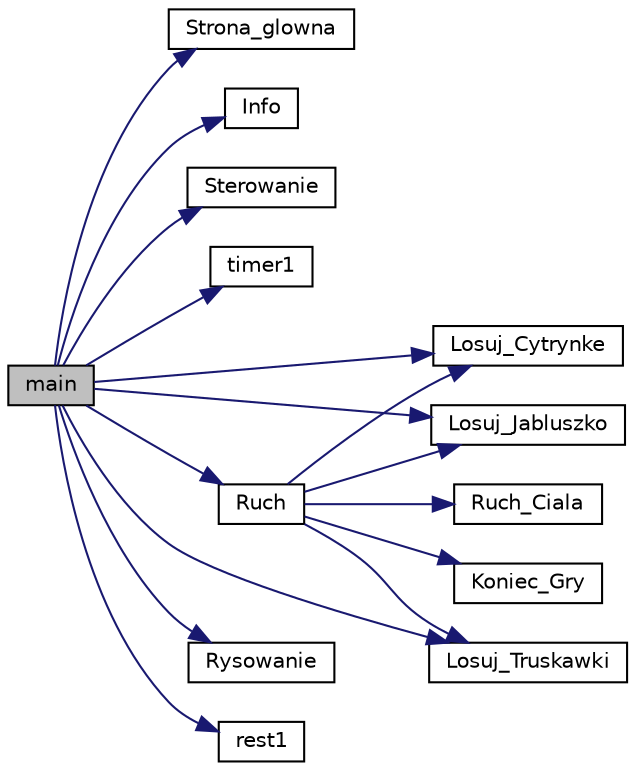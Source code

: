 digraph "main"
{
  edge [fontname="Helvetica",fontsize="10",labelfontname="Helvetica",labelfontsize="10"];
  node [fontname="Helvetica",fontsize="10",shape=record];
  rankdir="LR";
  Node1 [label="main",height=0.2,width=0.4,color="black", fillcolor="grey75", style="filled", fontcolor="black"];
  Node1 -> Node2 [color="midnightblue",fontsize="10",style="solid",fontname="Helvetica"];
  Node2 [label="Strona_glowna",height=0.2,width=0.4,color="black", fillcolor="white", style="filled",URL="$pliki_8c.html#a1d19652faeccace63360b93fcb32d05a",tooltip="Strona glowna. "];
  Node1 -> Node3 [color="midnightblue",fontsize="10",style="solid",fontname="Helvetica"];
  Node3 [label="Info",height=0.2,width=0.4,color="black", fillcolor="white", style="filled",URL="$pliki_8c.html#a632d50bc6acb5d08614d0f99a7ed7293",tooltip="Informacja. "];
  Node1 -> Node4 [color="midnightblue",fontsize="10",style="solid",fontname="Helvetica"];
  Node4 [label="Sterowanie",height=0.2,width=0.4,color="black", fillcolor="white", style="filled",URL="$pliki_8c.html#a0a86b61cad77820476f005bc22233f38",tooltip="Sterowanie. "];
  Node1 -> Node5 [color="midnightblue",fontsize="10",style="solid",fontname="Helvetica"];
  Node5 [label="timer1",height=0.2,width=0.4,color="black", fillcolor="white", style="filled",URL="$pliki_8c.html#af21562636f3c617cacfc05dfd70679ea",tooltip="timer1 "];
  Node1 -> Node6 [color="midnightblue",fontsize="10",style="solid",fontname="Helvetica"];
  Node6 [label="Losuj_Cytrynke",height=0.2,width=0.4,color="black", fillcolor="white", style="filled",URL="$pliki_8c.html#aa76181fc0392608fe8d0da5c01908631",tooltip="Losowanie cytrynek. "];
  Node1 -> Node7 [color="midnightblue",fontsize="10",style="solid",fontname="Helvetica"];
  Node7 [label="Losuj_Jabluszko",height=0.2,width=0.4,color="black", fillcolor="white", style="filled",URL="$pliki_8c.html#ae557f44b44102818b7967bd0eb48a6f2",tooltip="Losowanie jabluszek. "];
  Node1 -> Node8 [color="midnightblue",fontsize="10",style="solid",fontname="Helvetica"];
  Node8 [label="Losuj_Truskawki",height=0.2,width=0.4,color="black", fillcolor="white", style="filled",URL="$pliki_8c.html#a4ebb84e171d8a80c941ee3cae6139356",tooltip="Losowanie truskawek. "];
  Node1 -> Node9 [color="midnightblue",fontsize="10",style="solid",fontname="Helvetica"];
  Node9 [label="Ruch",height=0.2,width=0.4,color="black", fillcolor="white", style="filled",URL="$main_8c.html#a35e2fdff523e2ee8ef8846d9b7515ae8",tooltip="Ruch Najpierw funkcja sprawdza warunki jezeli zostala wcisnieta lewa strzalka to waz zmienia swoj kie..."];
  Node9 -> Node10 [color="midnightblue",fontsize="10",style="solid",fontname="Helvetica"];
  Node10 [label="Koniec_Gry",height=0.2,width=0.4,color="black", fillcolor="white", style="filled",URL="$main_8c.html#afad532889b04066d4e6a70d9ec02b929",tooltip="Koniec gry. "];
  Node9 -> Node11 [color="midnightblue",fontsize="10",style="solid",fontname="Helvetica"];
  Node11 [label="Ruch_Ciala",height=0.2,width=0.4,color="black", fillcolor="white", style="filled",URL="$main_8c.html#af05e5b7f81dfbc891cf64727f1cc15fd",tooltip="Ruch gracza. "];
  Node9 -> Node6 [color="midnightblue",fontsize="10",style="solid",fontname="Helvetica"];
  Node9 -> Node7 [color="midnightblue",fontsize="10",style="solid",fontname="Helvetica"];
  Node9 -> Node8 [color="midnightblue",fontsize="10",style="solid",fontname="Helvetica"];
  Node1 -> Node12 [color="midnightblue",fontsize="10",style="solid",fontname="Helvetica"];
  Node12 [label="Rysowanie",height=0.2,width=0.4,color="black", fillcolor="white", style="filled",URL="$main_8c.html#a0bdf36ffdabf28750c4618f5e5a42627",tooltip="Rysowanie Funkcja sluzy do rysowania \"owocow\" i \"weza\". Sprawdza warunek, ze jezeli w danym punkcie n..."];
  Node1 -> Node13 [color="midnightblue",fontsize="10",style="solid",fontname="Helvetica"];
  Node13 [label="rest1",height=0.2,width=0.4,color="black", fillcolor="white", style="filled",URL="$pliki_8c.html#ac665766b70e7d5a42ddd0fd2236e28b2",tooltip="rest1 "];
}
